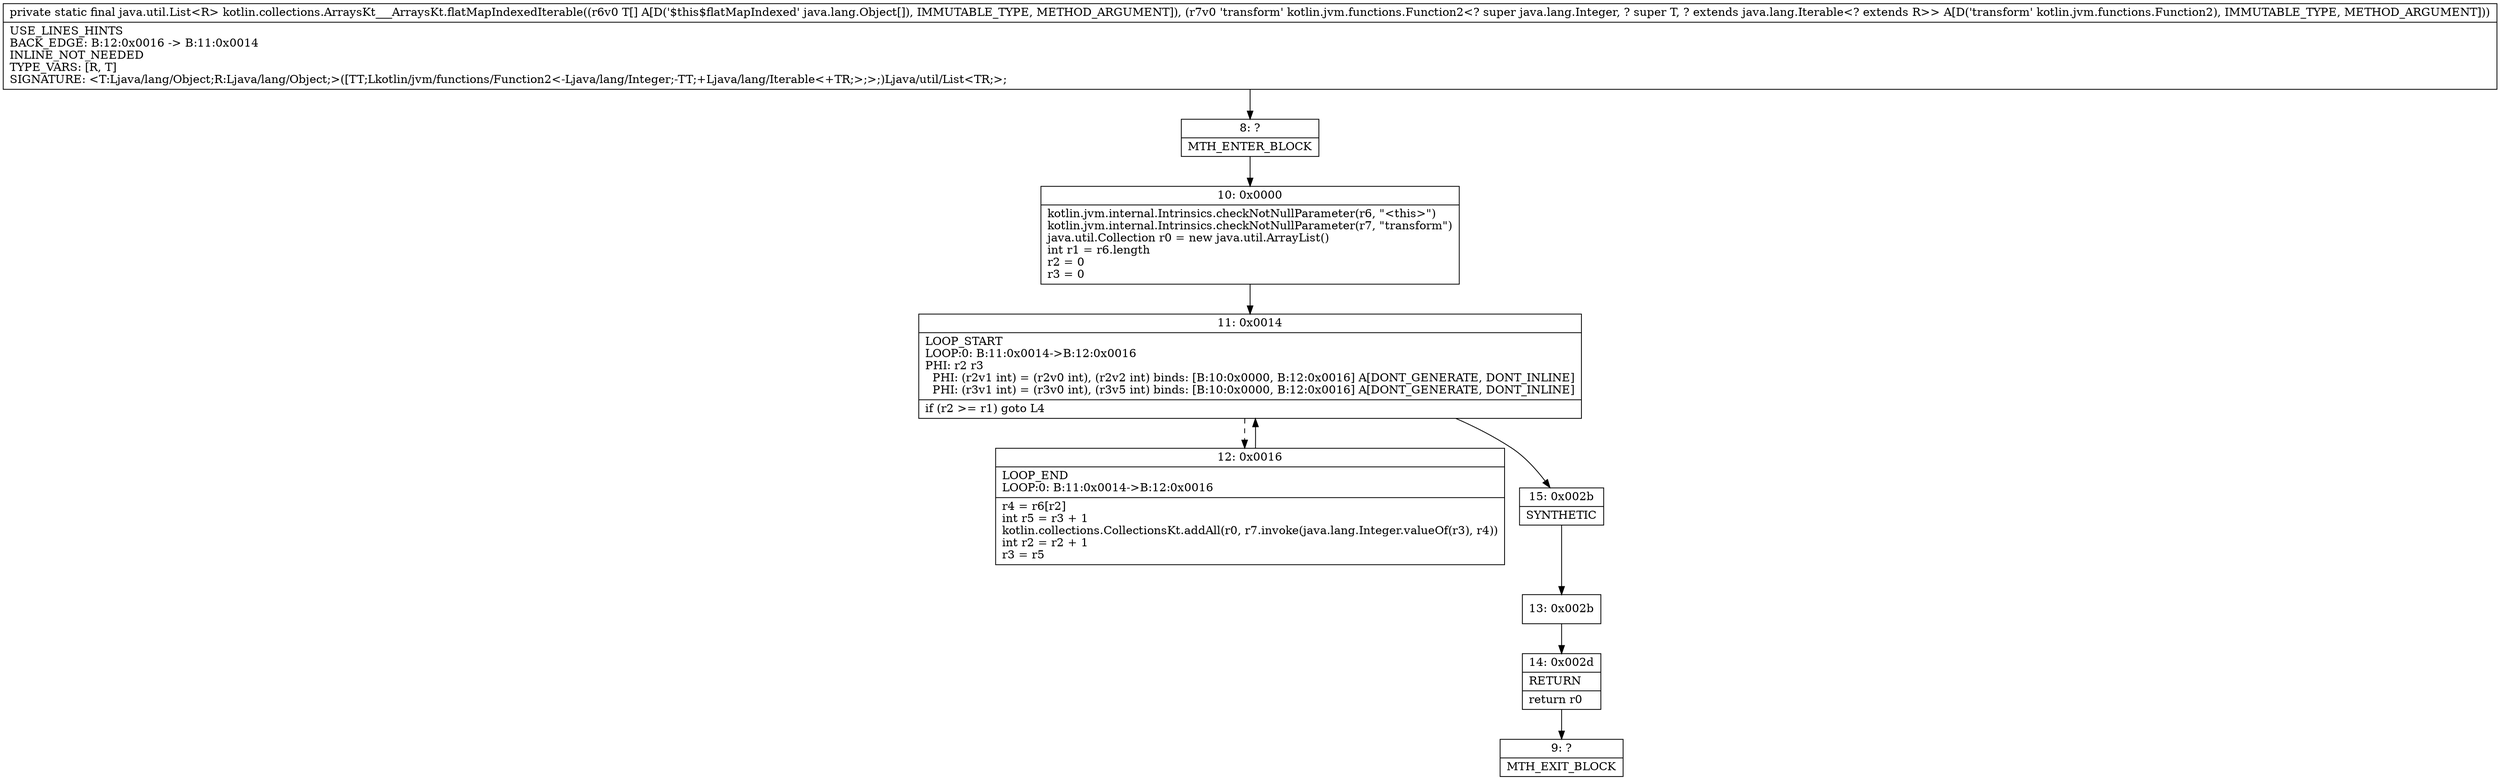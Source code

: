 digraph "CFG forkotlin.collections.ArraysKt___ArraysKt.flatMapIndexedIterable([Ljava\/lang\/Object;Lkotlin\/jvm\/functions\/Function2;)Ljava\/util\/List;" {
Node_8 [shape=record,label="{8\:\ ?|MTH_ENTER_BLOCK\l}"];
Node_10 [shape=record,label="{10\:\ 0x0000|kotlin.jvm.internal.Intrinsics.checkNotNullParameter(r6, \"\<this\>\")\lkotlin.jvm.internal.Intrinsics.checkNotNullParameter(r7, \"transform\")\ljava.util.Collection r0 = new java.util.ArrayList()\lint r1 = r6.length\lr2 = 0\lr3 = 0\l}"];
Node_11 [shape=record,label="{11\:\ 0x0014|LOOP_START\lLOOP:0: B:11:0x0014\-\>B:12:0x0016\lPHI: r2 r3 \l  PHI: (r2v1 int) = (r2v0 int), (r2v2 int) binds: [B:10:0x0000, B:12:0x0016] A[DONT_GENERATE, DONT_INLINE]\l  PHI: (r3v1 int) = (r3v0 int), (r3v5 int) binds: [B:10:0x0000, B:12:0x0016] A[DONT_GENERATE, DONT_INLINE]\l|if (r2 \>= r1) goto L4\l}"];
Node_12 [shape=record,label="{12\:\ 0x0016|LOOP_END\lLOOP:0: B:11:0x0014\-\>B:12:0x0016\l|r4 = r6[r2]\lint r5 = r3 + 1\lkotlin.collections.CollectionsKt.addAll(r0, r7.invoke(java.lang.Integer.valueOf(r3), r4))\lint r2 = r2 + 1\lr3 = r5\l}"];
Node_15 [shape=record,label="{15\:\ 0x002b|SYNTHETIC\l}"];
Node_13 [shape=record,label="{13\:\ 0x002b}"];
Node_14 [shape=record,label="{14\:\ 0x002d|RETURN\l|return r0\l}"];
Node_9 [shape=record,label="{9\:\ ?|MTH_EXIT_BLOCK\l}"];
MethodNode[shape=record,label="{private static final java.util.List\<R\> kotlin.collections.ArraysKt___ArraysKt.flatMapIndexedIterable((r6v0 T[] A[D('$this$flatMapIndexed' java.lang.Object[]), IMMUTABLE_TYPE, METHOD_ARGUMENT]), (r7v0 'transform' kotlin.jvm.functions.Function2\<? super java.lang.Integer, ? super T, ? extends java.lang.Iterable\<? extends R\>\> A[D('transform' kotlin.jvm.functions.Function2), IMMUTABLE_TYPE, METHOD_ARGUMENT]))  | USE_LINES_HINTS\lBACK_EDGE: B:12:0x0016 \-\> B:11:0x0014\lINLINE_NOT_NEEDED\lTYPE_VARS: [R, T]\lSIGNATURE: \<T:Ljava\/lang\/Object;R:Ljava\/lang\/Object;\>([TT;Lkotlin\/jvm\/functions\/Function2\<\-Ljava\/lang\/Integer;\-TT;+Ljava\/lang\/Iterable\<+TR;\>;\>;)Ljava\/util\/List\<TR;\>;\l}"];
MethodNode -> Node_8;Node_8 -> Node_10;
Node_10 -> Node_11;
Node_11 -> Node_12[style=dashed];
Node_11 -> Node_15;
Node_12 -> Node_11;
Node_15 -> Node_13;
Node_13 -> Node_14;
Node_14 -> Node_9;
}

